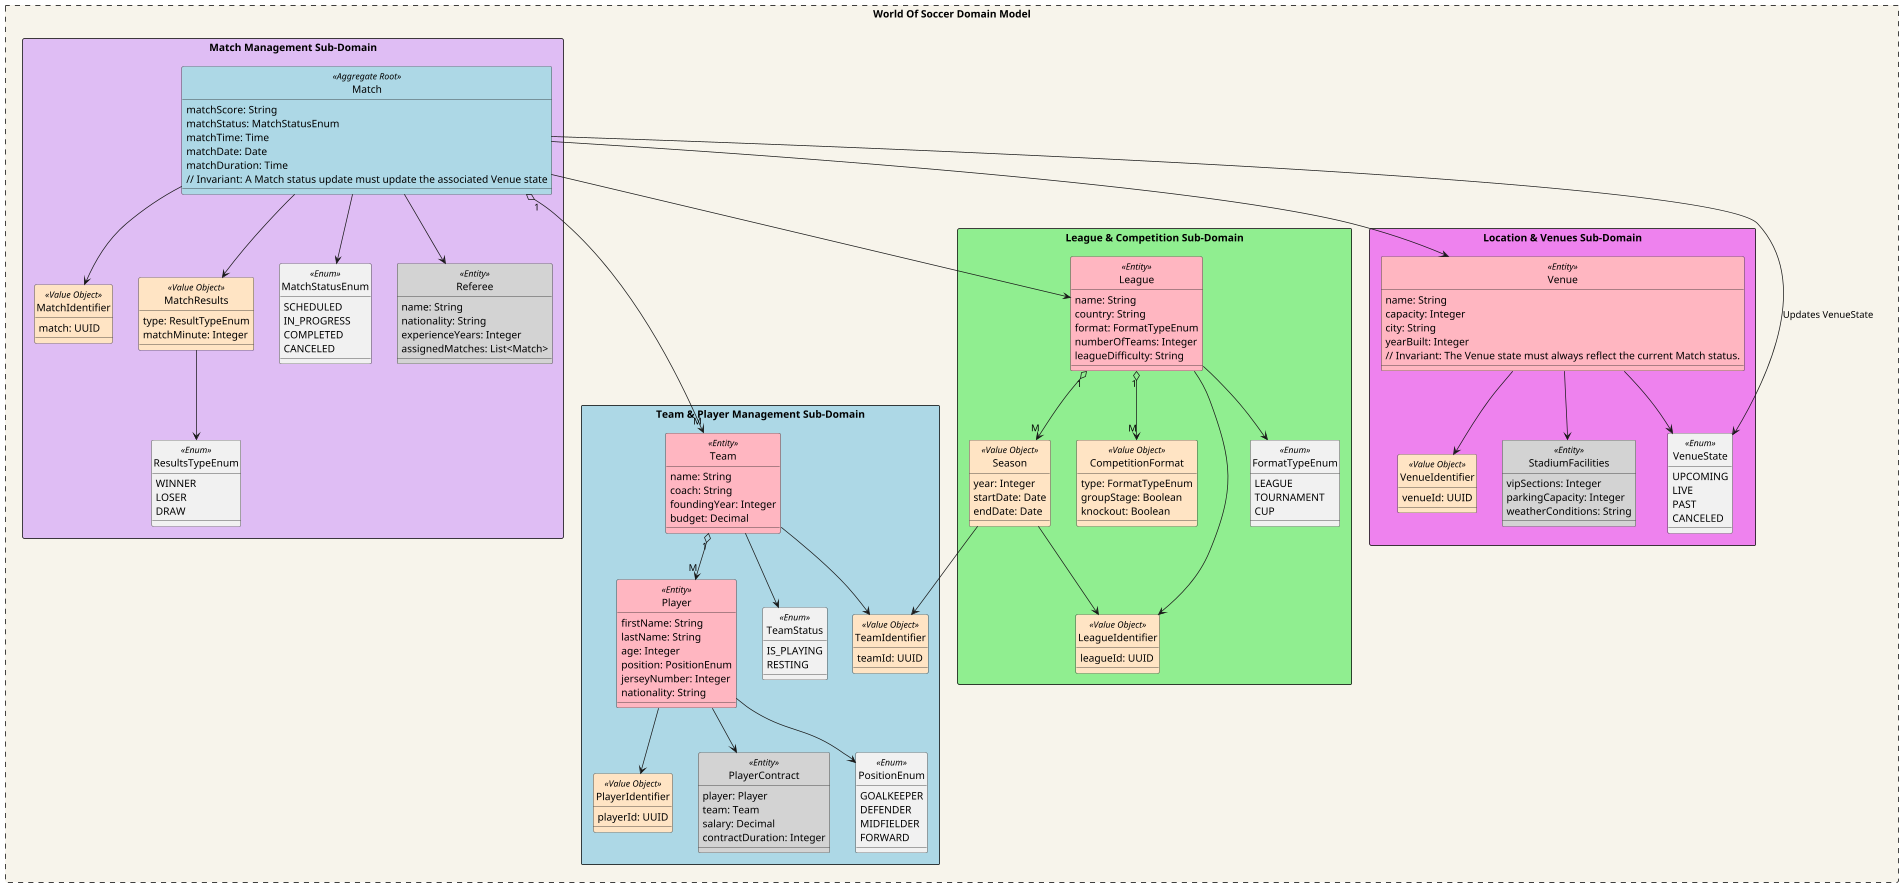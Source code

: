 @startuml

hide circle
top to bottom direction
scale 0.2
!define ENTITY(entityName) class entityName << Entity >>
!define AGGREGATE(aggregateName) class aggregateName << Aggregate >>
!define AGGREGATE_ROOT(aggregateRootName) class aggregateRootName << Aggregate Root >>
!define AGGREGATE_ROOT_ENTITY(aggregateRootEntityName) class aggregateRootEntityName << Aggregate Root >> << Entity >>
!define VALUE_OBJECT(valueObjectName) class valueObjectName << Value Object >>
!define ENUM(enumName) class enumName << Enum >>
!pragma useVerticalIf on
skinparam dpi 350
skinparam packageStyle rectangle
skinparam rectangle {
    BackgroundColor #f7f4eb
    BorderColor Black
}

rectangle "World Of Soccer Domain Model" as BoundedContextSoccer #line.dashed {

  Package "Match Management Sub-Domain" <<Rectangle>> #DFBDF4 {
    AGGREGATE_ROOT(Match) #LightBlue {
      matchScore: String
      matchStatus: MatchStatusEnum
      matchTime: Time
      matchDate: Date
      matchDuration: Time
      // Invariant: A Match status update must update the associated Venue state
    }

    VALUE_OBJECT(MatchIdentifier) #Bisque {
      match: UUID
    }

    VALUE_OBJECT(MatchResults) #Bisque {
      type: ResultTypeEnum
      matchMinute: Integer
    }

    ENUM(ResultsTypeEnum)  {
      WINNER
      LOSER
      DRAW
    }

    ENUM(MatchStatusEnum) {
      SCHEDULED
      IN_PROGRESS
      COMPLETED
      CANCELED
    }

    ENTITY(Referee) #lightgray {
      name: String
      nationality: String
      experienceYears: Integer
      assignedMatches: List<Match>
    }
  }

  Package "Team & Player Management Sub-Domain" <<Rectangle>> #LightBlue {
    ENTITY(Player) #lightPink {
      firstName: String
      lastName: String
      age: Integer
      position: PositionEnum
      jerseyNumber: Integer
      nationality: String
    }

    VALUE_OBJECT(PlayerIdentifier) #Bisque {
      playerId: UUID
    }

    ENTITY(Team) #lightPink {
      name: String
      coach: String
      foundingYear: Integer
      budget: Decimal
    }

    VALUE_OBJECT(TeamIdentifier) #Bisque {
      teamId: UUID
    }

    ENTITY(PlayerContract) #lightgray {
      player: Player
      team: Team
      salary: Decimal
      contractDuration: Integer
    }

    ENUM(PositionEnum) {
      GOALKEEPER
      DEFENDER
      MIDFIELDER
      FORWARD
    }

    ENUM(TeamStatus) {
      IS_PLAYING
      RESTING
    }
  }

  Package "League & Competition Sub-Domain" <<Rectangle>> #LightGreen {
    ENTITY(League) #lightPink {
      name: String
      country: String
      format: FormatTypeEnum
      numberOfTeams: Integer
      leagueDifficulty: String
    }

    VALUE_OBJECT(Season) #Bisque {
      year: Integer
      startDate: Date
      endDate: Date
    }

    VALUE_OBJECT(CompetitionFormat) #Bisque {
      type: FormatTypeEnum
      groupStage: Boolean
      knockout: Boolean
    }

    VALUE_OBJECT(LeagueIdentifier) #Bisque {
      leagueId: UUID
    }



    ENUM(FormatTypeEnum) {
      LEAGUE
      TOURNAMENT
      CUP
    }
  }

  Package "Location & Venues Sub-Domain" <<Rectangle>> #Violet {
    ENTITY(Venue) #lightPink {
      name: String
      capacity: Integer
      city: String
      yearBuilt: Integer
      // Invariant: The Venue state must always reflect the current Match status.
    }

    VALUE_OBJECT(VenueIdentifier) #Bisque {
      venueId: UUID
    }

    ENTITY(StadiumFacilities) #lightgray {
      vipSections: Integer
      parkingCapacity: Integer
      weatherConditions: String
    }

    ENUM(VenueState) {
      UPCOMING
      LIVE
      PAST
      CANCELED
    }
  }




  }

  Match "1" o--> "M" Team
  Match --> MatchIdentifier
  Match --> MatchResults
  Match --> Referee
  Team "1" o--> "M" Player
  Team --> TeamIdentifier
  Team --> TeamStatus
  MatchResults --> ResultsTypeEnum
  Player --> PositionEnum
  Player --> PlayerIdentifier
  Player --> PlayerContract
  League "1" o--> "M" Season
  League "1" o--> "M" CompetitionFormat
  League --> FormatTypeEnum
  League --> LeagueIdentifier
  Match --> MatchStatusEnum
  Match --> League
  Match --> Venue
  Venue --> VenueIdentifier
  Venue --> VenueState
  Venue --> StadiumFacilities
  Season --> LeagueIdentifier
  Season --> TeamIdentifier

  Match --> VenueState : "Updates VenueState"

@enduml

